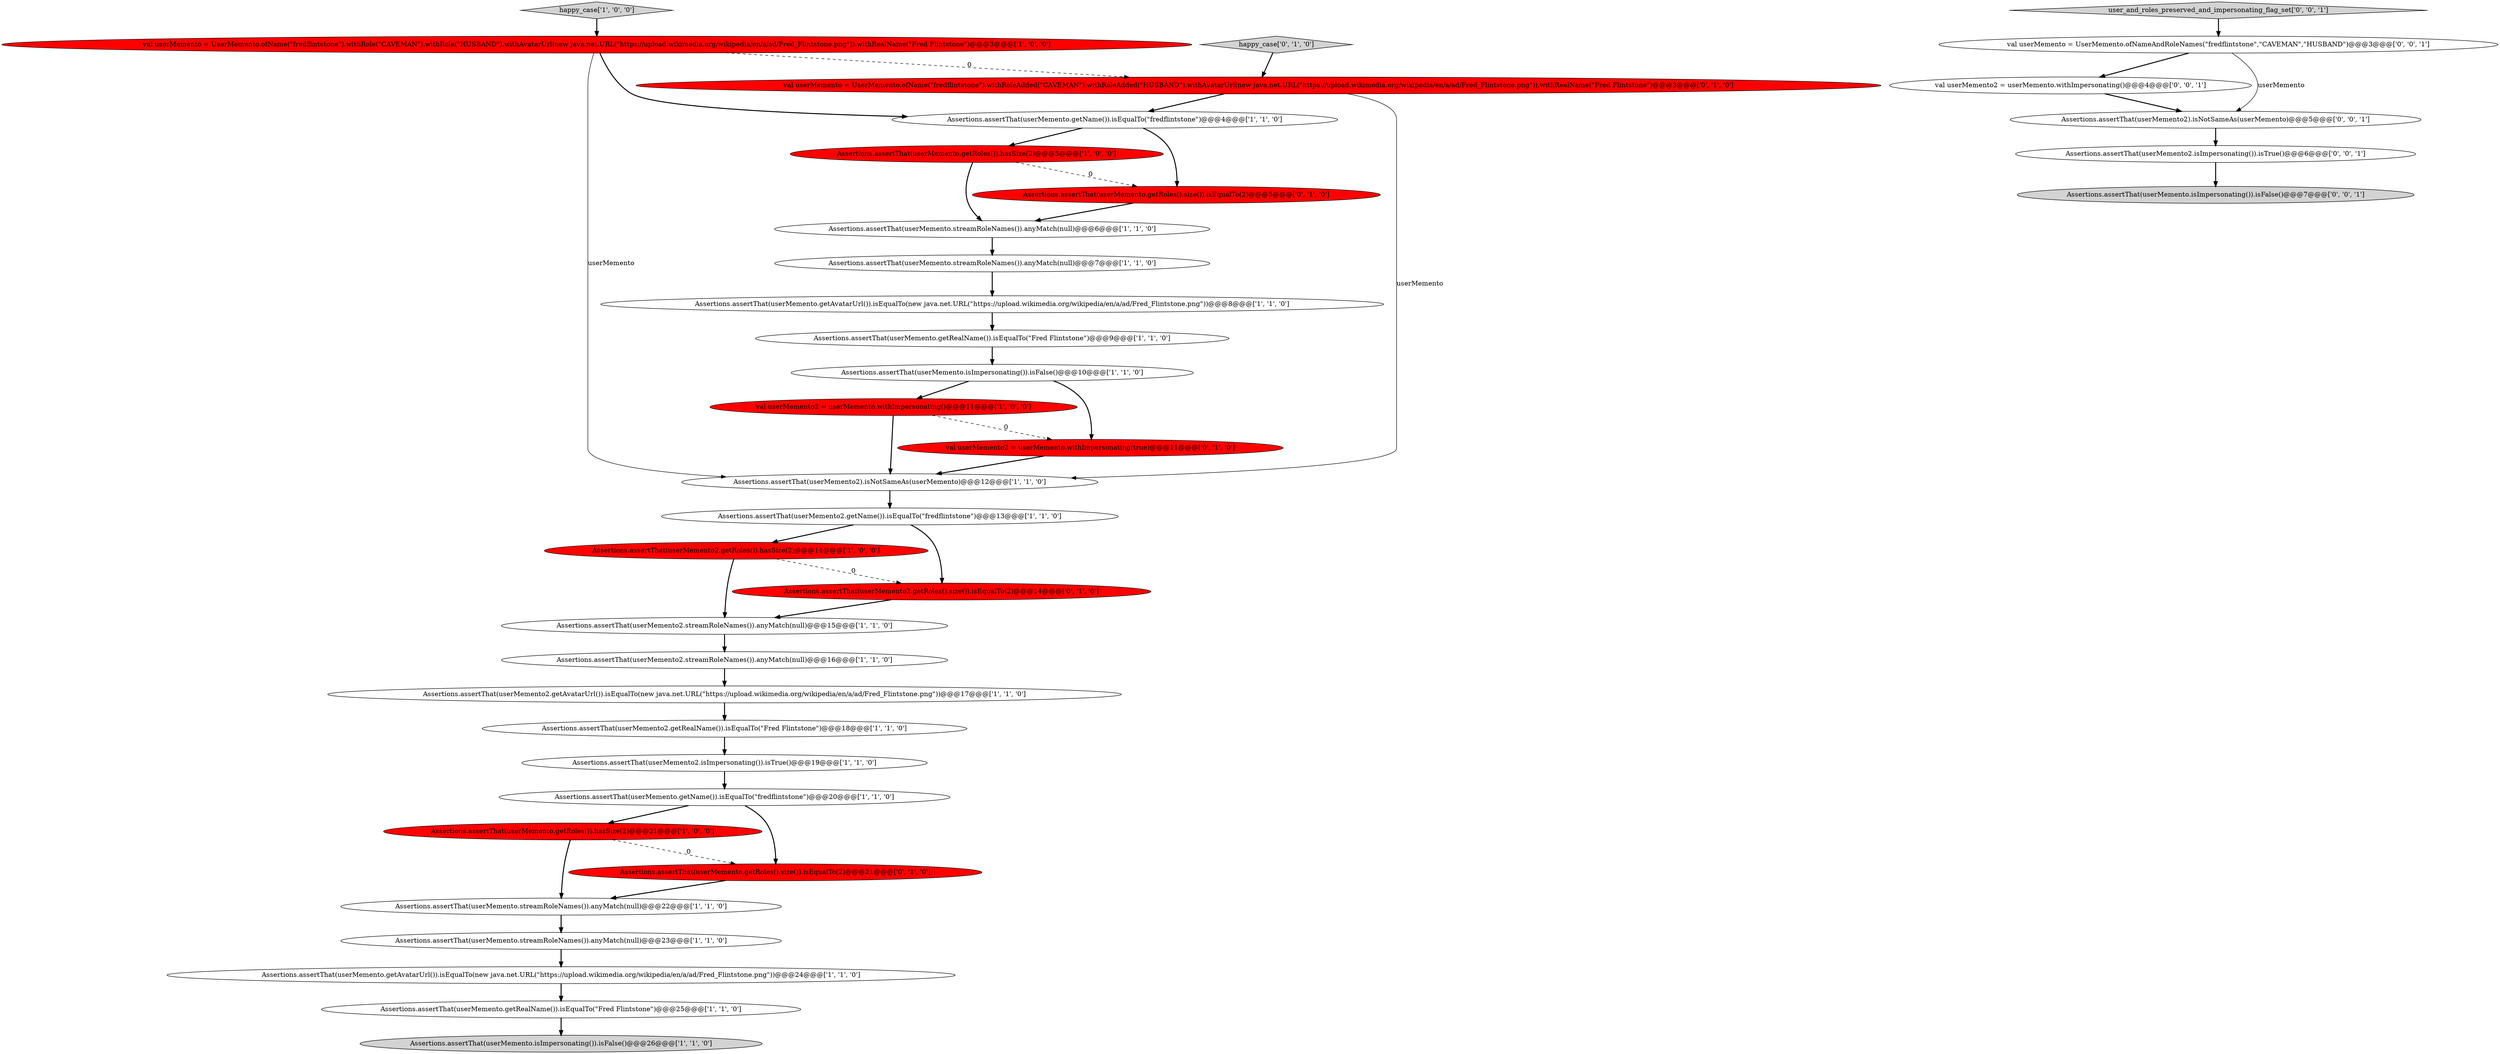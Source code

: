 digraph {
23 [style = filled, label = "Assertions.assertThat(userMemento.getName()).isEqualTo(\"fredflintstone\")@@@20@@@['1', '1', '0']", fillcolor = white, shape = ellipse image = "AAA0AAABBB1BBB"];
5 [style = filled, label = "Assertions.assertThat(userMemento2.getAvatarUrl()).isEqualTo(new java.net.URL(\"https://upload.wikimedia.org/wikipedia/en/a/ad/Fred_Flintstone.png\"))@@@17@@@['1', '1', '0']", fillcolor = white, shape = ellipse image = "AAA0AAABBB1BBB"];
10 [style = filled, label = "Assertions.assertThat(userMemento2.streamRoleNames()).anyMatch(null)@@@15@@@['1', '1', '0']", fillcolor = white, shape = ellipse image = "AAA0AAABBB1BBB"];
0 [style = filled, label = "Assertions.assertThat(userMemento.streamRoleNames()).anyMatch(null)@@@22@@@['1', '1', '0']", fillcolor = white, shape = ellipse image = "AAA0AAABBB1BBB"];
27 [style = filled, label = "val userMemento = UserMemento.ofName(\"fredflintstone\").withRoleAdded(\"CAVEMAN\").withRoleAdded(\"HUSBAND\").withAvatarUrl(new java.net.URL(\"https://upload.wikimedia.org/wikipedia/en/a/ad/Fred_Flintstone.png\")).withRealName(\"Fred Flintstone\")@@@3@@@['0', '1', '0']", fillcolor = red, shape = ellipse image = "AAA1AAABBB2BBB"];
19 [style = filled, label = "Assertions.assertThat(userMemento.streamRoleNames()).anyMatch(null)@@@23@@@['1', '1', '0']", fillcolor = white, shape = ellipse image = "AAA0AAABBB1BBB"];
34 [style = filled, label = "user_and_roles_preserved_and_impersonating_flag_set['0', '0', '1']", fillcolor = lightgray, shape = diamond image = "AAA0AAABBB3BBB"];
7 [style = filled, label = "Assertions.assertThat(userMemento.streamRoleNames()).anyMatch(null)@@@6@@@['1', '1', '0']", fillcolor = white, shape = ellipse image = "AAA0AAABBB1BBB"];
17 [style = filled, label = "Assertions.assertThat(userMemento.streamRoleNames()).anyMatch(null)@@@7@@@['1', '1', '0']", fillcolor = white, shape = ellipse image = "AAA0AAABBB1BBB"];
6 [style = filled, label = "Assertions.assertThat(userMemento.getAvatarUrl()).isEqualTo(new java.net.URL(\"https://upload.wikimedia.org/wikipedia/en/a/ad/Fred_Flintstone.png\"))@@@24@@@['1', '1', '0']", fillcolor = white, shape = ellipse image = "AAA0AAABBB1BBB"];
32 [style = filled, label = "val userMemento = UserMemento.ofNameAndRoleNames(\"fredflintstone\",\"CAVEMAN\",\"HUSBAND\")@@@3@@@['0', '0', '1']", fillcolor = white, shape = ellipse image = "AAA0AAABBB3BBB"];
11 [style = filled, label = "Assertions.assertThat(userMemento.getRealName()).isEqualTo(\"Fred Flintstone\")@@@9@@@['1', '1', '0']", fillcolor = white, shape = ellipse image = "AAA0AAABBB1BBB"];
31 [style = filled, label = "val userMemento2 = userMemento.withImpersonating()@@@4@@@['0', '0', '1']", fillcolor = white, shape = ellipse image = "AAA0AAABBB3BBB"];
15 [style = filled, label = "Assertions.assertThat(userMemento2.streamRoleNames()).anyMatch(null)@@@16@@@['1', '1', '0']", fillcolor = white, shape = ellipse image = "AAA0AAABBB1BBB"];
22 [style = filled, label = "Assertions.assertThat(userMemento2.getRoles()).hasSize(2)@@@14@@@['1', '0', '0']", fillcolor = red, shape = ellipse image = "AAA1AAABBB1BBB"];
33 [style = filled, label = "Assertions.assertThat(userMemento.isImpersonating()).isFalse()@@@7@@@['0', '0', '1']", fillcolor = lightgray, shape = ellipse image = "AAA0AAABBB3BBB"];
4 [style = filled, label = "Assertions.assertThat(userMemento2).isNotSameAs(userMemento)@@@12@@@['1', '1', '0']", fillcolor = white, shape = ellipse image = "AAA0AAABBB1BBB"];
30 [style = filled, label = "happy_case['0', '1', '0']", fillcolor = lightgray, shape = diamond image = "AAA0AAABBB2BBB"];
9 [style = filled, label = "Assertions.assertThat(userMemento.isImpersonating()).isFalse()@@@26@@@['1', '1', '0']", fillcolor = lightgray, shape = ellipse image = "AAA0AAABBB1BBB"];
26 [style = filled, label = "Assertions.assertThat(userMemento.getRoles().size()).isEqualTo(2)@@@5@@@['0', '1', '0']", fillcolor = red, shape = ellipse image = "AAA1AAABBB2BBB"];
24 [style = filled, label = "Assertions.assertThat(userMemento.getRoles()).hasSize(2)@@@21@@@['1', '0', '0']", fillcolor = red, shape = ellipse image = "AAA1AAABBB1BBB"];
20 [style = filled, label = "Assertions.assertThat(userMemento2.getName()).isEqualTo(\"fredflintstone\")@@@13@@@['1', '1', '0']", fillcolor = white, shape = ellipse image = "AAA0AAABBB1BBB"];
29 [style = filled, label = "val userMemento2 = userMemento.withImpersonating(true)@@@11@@@['0', '1', '0']", fillcolor = red, shape = ellipse image = "AAA1AAABBB2BBB"];
1 [style = filled, label = "val userMemento = UserMemento.ofName(\"fredflintstone\").withRole(\"CAVEMAN\").withRole(\"HUSBAND\").withAvatarUrl(new java.net.URL(\"https://upload.wikimedia.org/wikipedia/en/a/ad/Fred_Flintstone.png\")).withRealName(\"Fred Flintstone\")@@@3@@@['1', '0', '0']", fillcolor = red, shape = ellipse image = "AAA1AAABBB1BBB"];
16 [style = filled, label = "Assertions.assertThat(userMemento.getRoles()).hasSize(2)@@@5@@@['1', '0', '0']", fillcolor = red, shape = ellipse image = "AAA1AAABBB1BBB"];
12 [style = filled, label = "Assertions.assertThat(userMemento.isImpersonating()).isFalse()@@@10@@@['1', '1', '0']", fillcolor = white, shape = ellipse image = "AAA0AAABBB1BBB"];
28 [style = filled, label = "Assertions.assertThat(userMemento.getRoles().size()).isEqualTo(2)@@@21@@@['0', '1', '0']", fillcolor = red, shape = ellipse image = "AAA1AAABBB2BBB"];
25 [style = filled, label = "Assertions.assertThat(userMemento2.getRoles().size()).isEqualTo(2)@@@14@@@['0', '1', '0']", fillcolor = red, shape = ellipse image = "AAA1AAABBB2BBB"];
14 [style = filled, label = "Assertions.assertThat(userMemento.getName()).isEqualTo(\"fredflintstone\")@@@4@@@['1', '1', '0']", fillcolor = white, shape = ellipse image = "AAA0AAABBB1BBB"];
3 [style = filled, label = "Assertions.assertThat(userMemento.getAvatarUrl()).isEqualTo(new java.net.URL(\"https://upload.wikimedia.org/wikipedia/en/a/ad/Fred_Flintstone.png\"))@@@8@@@['1', '1', '0']", fillcolor = white, shape = ellipse image = "AAA0AAABBB1BBB"];
13 [style = filled, label = "Assertions.assertThat(userMemento2.getRealName()).isEqualTo(\"Fred Flintstone\")@@@18@@@['1', '1', '0']", fillcolor = white, shape = ellipse image = "AAA0AAABBB1BBB"];
8 [style = filled, label = "Assertions.assertThat(userMemento.getRealName()).isEqualTo(\"Fred Flintstone\")@@@25@@@['1', '1', '0']", fillcolor = white, shape = ellipse image = "AAA0AAABBB1BBB"];
36 [style = filled, label = "Assertions.assertThat(userMemento2).isNotSameAs(userMemento)@@@5@@@['0', '0', '1']", fillcolor = white, shape = ellipse image = "AAA0AAABBB3BBB"];
2 [style = filled, label = "Assertions.assertThat(userMemento2.isImpersonating()).isTrue()@@@19@@@['1', '1', '0']", fillcolor = white, shape = ellipse image = "AAA0AAABBB1BBB"];
18 [style = filled, label = "val userMemento2 = userMemento.withImpersonating()@@@11@@@['1', '0', '0']", fillcolor = red, shape = ellipse image = "AAA1AAABBB1BBB"];
21 [style = filled, label = "happy_case['1', '0', '0']", fillcolor = lightgray, shape = diamond image = "AAA0AAABBB1BBB"];
35 [style = filled, label = "Assertions.assertThat(userMemento2.isImpersonating()).isTrue()@@@6@@@['0', '0', '1']", fillcolor = white, shape = ellipse image = "AAA0AAABBB3BBB"];
14->16 [style = bold, label=""];
29->4 [style = bold, label=""];
27->4 [style = solid, label="userMemento"];
7->17 [style = bold, label=""];
10->15 [style = bold, label=""];
26->7 [style = bold, label=""];
22->25 [style = dashed, label="0"];
27->14 [style = bold, label=""];
0->19 [style = bold, label=""];
24->0 [style = bold, label=""];
1->27 [style = dashed, label="0"];
30->27 [style = bold, label=""];
16->7 [style = bold, label=""];
3->11 [style = bold, label=""];
35->33 [style = bold, label=""];
32->36 [style = solid, label="userMemento"];
31->36 [style = bold, label=""];
11->12 [style = bold, label=""];
19->6 [style = bold, label=""];
20->25 [style = bold, label=""];
15->5 [style = bold, label=""];
24->28 [style = dashed, label="0"];
20->22 [style = bold, label=""];
23->28 [style = bold, label=""];
14->26 [style = bold, label=""];
2->23 [style = bold, label=""];
28->0 [style = bold, label=""];
16->26 [style = dashed, label="0"];
23->24 [style = bold, label=""];
12->29 [style = bold, label=""];
18->4 [style = bold, label=""];
5->13 [style = bold, label=""];
21->1 [style = bold, label=""];
6->8 [style = bold, label=""];
12->18 [style = bold, label=""];
4->20 [style = bold, label=""];
22->10 [style = bold, label=""];
17->3 [style = bold, label=""];
8->9 [style = bold, label=""];
25->10 [style = bold, label=""];
1->14 [style = bold, label=""];
34->32 [style = bold, label=""];
36->35 [style = bold, label=""];
1->4 [style = solid, label="userMemento"];
32->31 [style = bold, label=""];
13->2 [style = bold, label=""];
18->29 [style = dashed, label="0"];
}
